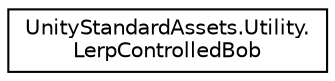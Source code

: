 digraph "Graphical Class Hierarchy"
{
 // LATEX_PDF_SIZE
  edge [fontname="Helvetica",fontsize="10",labelfontname="Helvetica",labelfontsize="10"];
  node [fontname="Helvetica",fontsize="10",shape=record];
  rankdir="LR";
  Node0 [label="UnityStandardAssets.Utility.\lLerpControlledBob",height=0.2,width=0.4,color="black", fillcolor="white", style="filled",URL="$class_unity_standard_assets_1_1_utility_1_1_lerp_controlled_bob.html",tooltip=" "];
}
